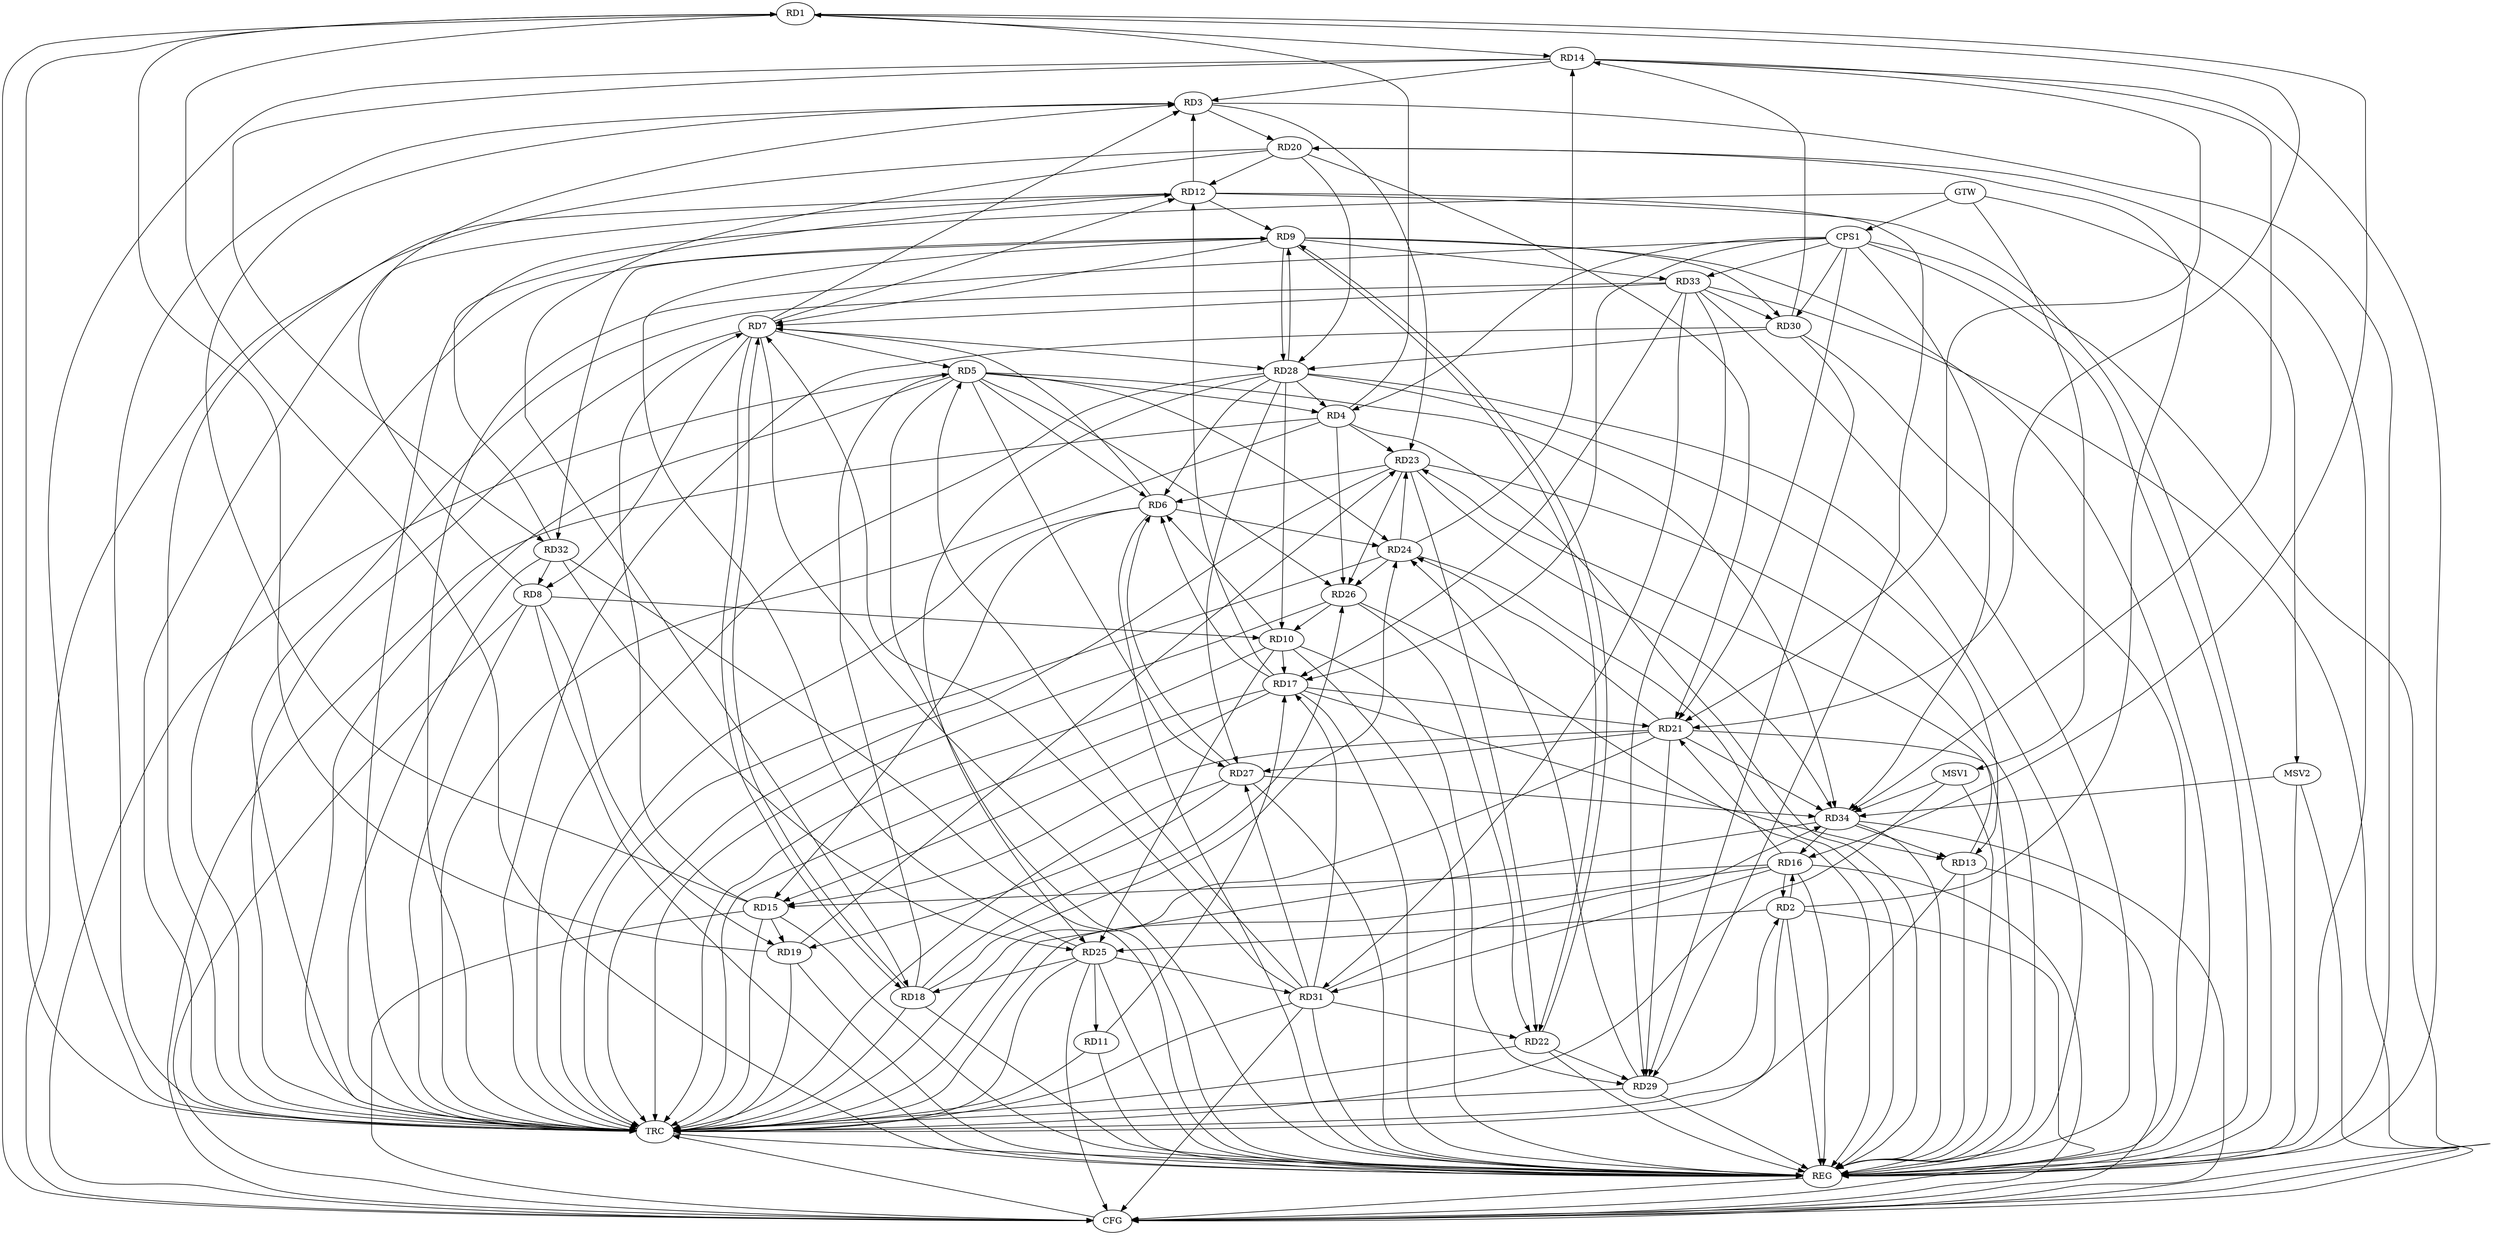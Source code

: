 strict digraph G {
  RD1 [ label="RD1" ];
  RD2 [ label="RD2" ];
  RD3 [ label="RD3" ];
  RD4 [ label="RD4" ];
  RD5 [ label="RD5" ];
  RD6 [ label="RD6" ];
  RD7 [ label="RD7" ];
  RD8 [ label="RD8" ];
  RD9 [ label="RD9" ];
  RD10 [ label="RD10" ];
  RD11 [ label="RD11" ];
  RD12 [ label="RD12" ];
  RD13 [ label="RD13" ];
  RD14 [ label="RD14" ];
  RD15 [ label="RD15" ];
  RD16 [ label="RD16" ];
  RD17 [ label="RD17" ];
  RD18 [ label="RD18" ];
  RD19 [ label="RD19" ];
  RD20 [ label="RD20" ];
  RD21 [ label="RD21" ];
  RD22 [ label="RD22" ];
  RD23 [ label="RD23" ];
  RD24 [ label="RD24" ];
  RD25 [ label="RD25" ];
  RD26 [ label="RD26" ];
  RD27 [ label="RD27" ];
  RD28 [ label="RD28" ];
  RD29 [ label="RD29" ];
  RD30 [ label="RD30" ];
  RD31 [ label="RD31" ];
  RD32 [ label="RD32" ];
  RD33 [ label="RD33" ];
  RD34 [ label="RD34" ];
  CPS1 [ label="CPS1" ];
  GTW [ label="GTW" ];
  REG [ label="REG" ];
  CFG [ label="CFG" ];
  TRC [ label="TRC" ];
  MSV1 [ label="MSV1" ];
  MSV2 [ label="MSV2" ];
  RD4 -> RD1;
  RD1 -> RD14;
  RD1 -> RD16;
  RD19 -> RD1;
  RD1 -> RD21;
  RD2 -> RD16;
  RD16 -> RD2;
  RD2 -> RD20;
  RD2 -> RD25;
  RD29 -> RD2;
  RD7 -> RD3;
  RD8 -> RD3;
  RD12 -> RD3;
  RD14 -> RD3;
  RD15 -> RD3;
  RD3 -> RD20;
  RD3 -> RD23;
  RD5 -> RD4;
  RD4 -> RD23;
  RD4 -> RD26;
  RD28 -> RD4;
  RD5 -> RD6;
  RD7 -> RD5;
  RD18 -> RD5;
  RD5 -> RD24;
  RD5 -> RD26;
  RD5 -> RD27;
  RD31 -> RD5;
  RD5 -> RD34;
  RD6 -> RD7;
  RD10 -> RD6;
  RD6 -> RD15;
  RD17 -> RD6;
  RD23 -> RD6;
  RD6 -> RD24;
  RD27 -> RD6;
  RD28 -> RD6;
  RD7 -> RD8;
  RD9 -> RD7;
  RD7 -> RD12;
  RD15 -> RD7;
  RD7 -> RD18;
  RD18 -> RD7;
  RD7 -> RD28;
  RD31 -> RD7;
  RD33 -> RD7;
  RD8 -> RD10;
  RD8 -> RD19;
  RD32 -> RD8;
  RD12 -> RD9;
  RD9 -> RD22;
  RD22 -> RD9;
  RD25 -> RD9;
  RD9 -> RD28;
  RD28 -> RD9;
  RD9 -> RD30;
  RD9 -> RD32;
  RD9 -> RD33;
  RD10 -> RD17;
  RD10 -> RD25;
  RD26 -> RD10;
  RD28 -> RD10;
  RD10 -> RD29;
  RD11 -> RD17;
  RD25 -> RD11;
  RD17 -> RD12;
  RD20 -> RD12;
  RD12 -> RD29;
  RD32 -> RD12;
  RD17 -> RD13;
  RD13 -> RD23;
  RD28 -> RD13;
  RD34 -> RD13;
  RD14 -> RD21;
  RD24 -> RD14;
  RD30 -> RD14;
  RD14 -> RD32;
  RD14 -> RD34;
  RD16 -> RD15;
  RD17 -> RD15;
  RD15 -> RD19;
  RD21 -> RD15;
  RD16 -> RD21;
  RD16 -> RD31;
  RD34 -> RD16;
  RD17 -> RD21;
  RD31 -> RD17;
  RD33 -> RD17;
  RD20 -> RD18;
  RD18 -> RD24;
  RD25 -> RD18;
  RD18 -> RD26;
  RD19 -> RD23;
  RD27 -> RD19;
  RD20 -> RD21;
  RD20 -> RD28;
  RD21 -> RD24;
  RD21 -> RD27;
  RD21 -> RD29;
  RD21 -> RD34;
  RD23 -> RD22;
  RD26 -> RD22;
  RD22 -> RD29;
  RD31 -> RD22;
  RD24 -> RD23;
  RD23 -> RD26;
  RD23 -> RD34;
  RD24 -> RD26;
  RD29 -> RD24;
  RD28 -> RD25;
  RD25 -> RD31;
  RD32 -> RD25;
  RD28 -> RD27;
  RD31 -> RD27;
  RD27 -> RD34;
  RD30 -> RD28;
  RD30 -> RD29;
  RD33 -> RD29;
  RD33 -> RD30;
  RD33 -> RD31;
  RD31 -> RD34;
  CPS1 -> RD21;
  CPS1 -> RD4;
  CPS1 -> RD34;
  CPS1 -> RD17;
  CPS1 -> RD30;
  CPS1 -> RD33;
  GTW -> CPS1;
  RD1 -> REG;
  RD2 -> REG;
  RD3 -> REG;
  RD4 -> REG;
  RD5 -> REG;
  RD6 -> REG;
  RD7 -> REG;
  RD8 -> REG;
  RD9 -> REG;
  RD10 -> REG;
  RD11 -> REG;
  RD12 -> REG;
  RD13 -> REG;
  RD14 -> REG;
  RD15 -> REG;
  RD16 -> REG;
  RD17 -> REG;
  RD18 -> REG;
  RD19 -> REG;
  RD20 -> REG;
  RD21 -> REG;
  RD22 -> REG;
  RD23 -> REG;
  RD24 -> REG;
  RD25 -> REG;
  RD26 -> REG;
  RD27 -> REG;
  RD28 -> REG;
  RD29 -> REG;
  RD30 -> REG;
  RD31 -> REG;
  RD32 -> REG;
  RD33 -> REG;
  RD34 -> REG;
  CPS1 -> REG;
  RD25 -> CFG;
  RD8 -> CFG;
  RD1 -> CFG;
  RD33 -> CFG;
  RD5 -> CFG;
  RD16 -> CFG;
  RD2 -> CFG;
  RD4 -> CFG;
  RD12 -> CFG;
  RD15 -> CFG;
  CPS1 -> CFG;
  RD13 -> CFG;
  RD34 -> CFG;
  RD31 -> CFG;
  REG -> CFG;
  RD1 -> TRC;
  RD2 -> TRC;
  RD3 -> TRC;
  RD4 -> TRC;
  RD5 -> TRC;
  RD6 -> TRC;
  RD7 -> TRC;
  RD8 -> TRC;
  RD9 -> TRC;
  RD10 -> TRC;
  RD11 -> TRC;
  RD12 -> TRC;
  RD13 -> TRC;
  RD14 -> TRC;
  RD15 -> TRC;
  RD16 -> TRC;
  RD17 -> TRC;
  RD18 -> TRC;
  RD19 -> TRC;
  RD20 -> TRC;
  RD21 -> TRC;
  RD22 -> TRC;
  RD23 -> TRC;
  RD24 -> TRC;
  RD25 -> TRC;
  RD26 -> TRC;
  RD27 -> TRC;
  RD28 -> TRC;
  RD29 -> TRC;
  RD30 -> TRC;
  RD31 -> TRC;
  RD32 -> TRC;
  RD33 -> TRC;
  RD34 -> TRC;
  CPS1 -> TRC;
  GTW -> TRC;
  CFG -> TRC;
  TRC -> REG;
  MSV1 -> RD34;
  GTW -> MSV1;
  MSV1 -> REG;
  MSV1 -> TRC;
  MSV2 -> RD34;
  GTW -> MSV2;
  MSV2 -> REG;
  MSV2 -> CFG;
}
